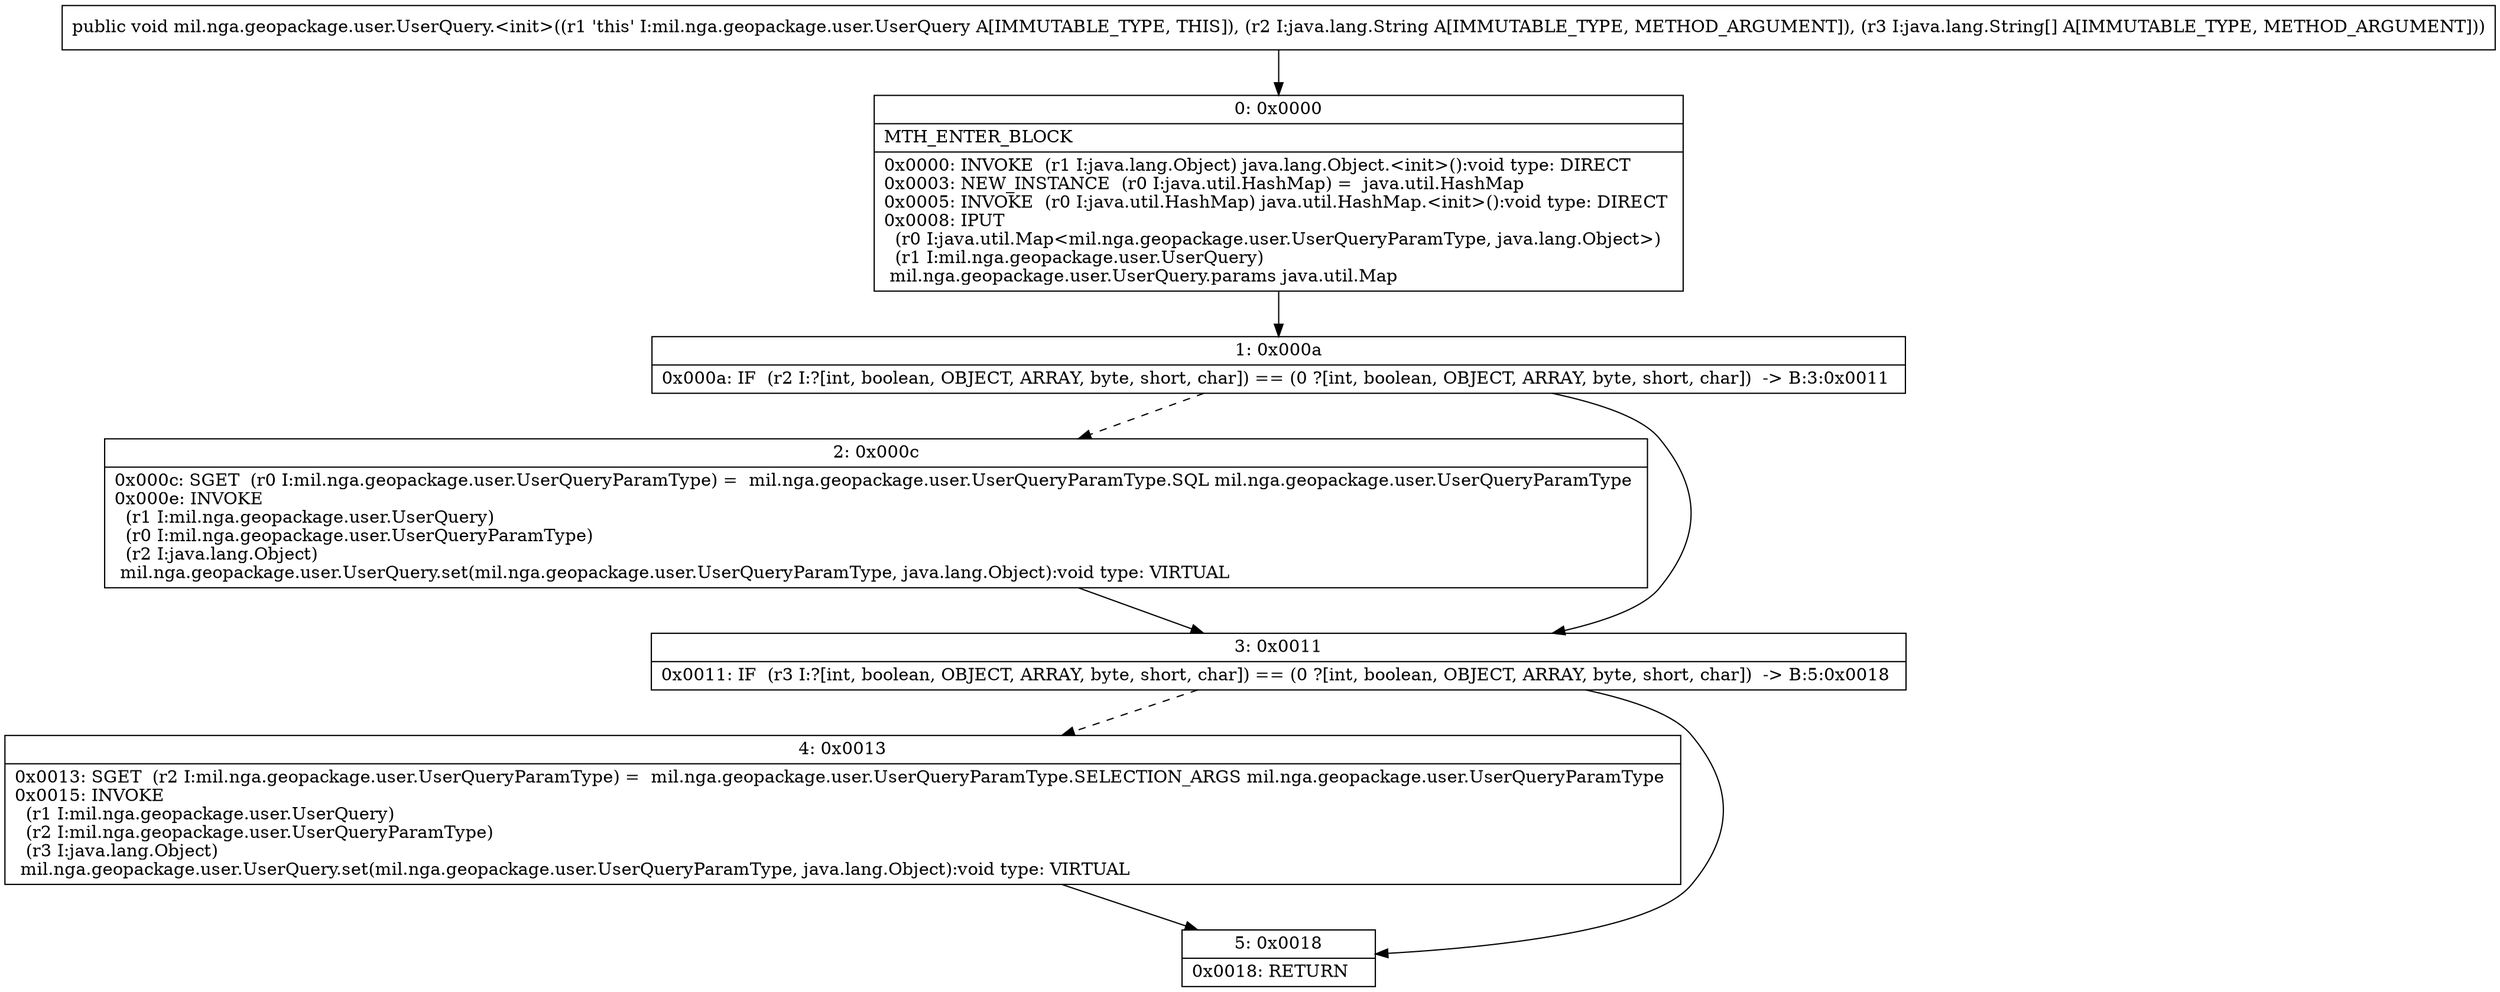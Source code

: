 digraph "CFG formil.nga.geopackage.user.UserQuery.\<init\>(Ljava\/lang\/String;[Ljava\/lang\/String;)V" {
Node_0 [shape=record,label="{0\:\ 0x0000|MTH_ENTER_BLOCK\l|0x0000: INVOKE  (r1 I:java.lang.Object) java.lang.Object.\<init\>():void type: DIRECT \l0x0003: NEW_INSTANCE  (r0 I:java.util.HashMap) =  java.util.HashMap \l0x0005: INVOKE  (r0 I:java.util.HashMap) java.util.HashMap.\<init\>():void type: DIRECT \l0x0008: IPUT  \l  (r0 I:java.util.Map\<mil.nga.geopackage.user.UserQueryParamType, java.lang.Object\>)\l  (r1 I:mil.nga.geopackage.user.UserQuery)\l mil.nga.geopackage.user.UserQuery.params java.util.Map \l}"];
Node_1 [shape=record,label="{1\:\ 0x000a|0x000a: IF  (r2 I:?[int, boolean, OBJECT, ARRAY, byte, short, char]) == (0 ?[int, boolean, OBJECT, ARRAY, byte, short, char])  \-\> B:3:0x0011 \l}"];
Node_2 [shape=record,label="{2\:\ 0x000c|0x000c: SGET  (r0 I:mil.nga.geopackage.user.UserQueryParamType) =  mil.nga.geopackage.user.UserQueryParamType.SQL mil.nga.geopackage.user.UserQueryParamType \l0x000e: INVOKE  \l  (r1 I:mil.nga.geopackage.user.UserQuery)\l  (r0 I:mil.nga.geopackage.user.UserQueryParamType)\l  (r2 I:java.lang.Object)\l mil.nga.geopackage.user.UserQuery.set(mil.nga.geopackage.user.UserQueryParamType, java.lang.Object):void type: VIRTUAL \l}"];
Node_3 [shape=record,label="{3\:\ 0x0011|0x0011: IF  (r3 I:?[int, boolean, OBJECT, ARRAY, byte, short, char]) == (0 ?[int, boolean, OBJECT, ARRAY, byte, short, char])  \-\> B:5:0x0018 \l}"];
Node_4 [shape=record,label="{4\:\ 0x0013|0x0013: SGET  (r2 I:mil.nga.geopackage.user.UserQueryParamType) =  mil.nga.geopackage.user.UserQueryParamType.SELECTION_ARGS mil.nga.geopackage.user.UserQueryParamType \l0x0015: INVOKE  \l  (r1 I:mil.nga.geopackage.user.UserQuery)\l  (r2 I:mil.nga.geopackage.user.UserQueryParamType)\l  (r3 I:java.lang.Object)\l mil.nga.geopackage.user.UserQuery.set(mil.nga.geopackage.user.UserQueryParamType, java.lang.Object):void type: VIRTUAL \l}"];
Node_5 [shape=record,label="{5\:\ 0x0018|0x0018: RETURN   \l}"];
MethodNode[shape=record,label="{public void mil.nga.geopackage.user.UserQuery.\<init\>((r1 'this' I:mil.nga.geopackage.user.UserQuery A[IMMUTABLE_TYPE, THIS]), (r2 I:java.lang.String A[IMMUTABLE_TYPE, METHOD_ARGUMENT]), (r3 I:java.lang.String[] A[IMMUTABLE_TYPE, METHOD_ARGUMENT])) }"];
MethodNode -> Node_0;
Node_0 -> Node_1;
Node_1 -> Node_2[style=dashed];
Node_1 -> Node_3;
Node_2 -> Node_3;
Node_3 -> Node_4[style=dashed];
Node_3 -> Node_5;
Node_4 -> Node_5;
}

